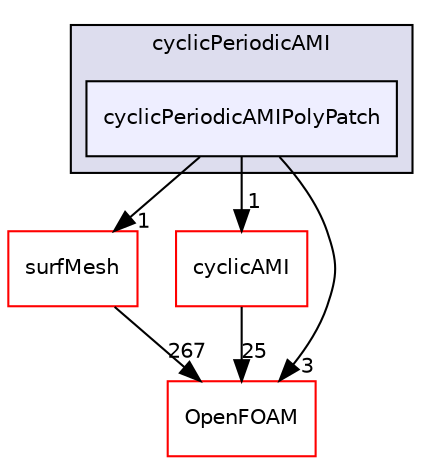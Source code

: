 digraph "src/meshTools/AMIInterpolation/patches/cyclicPeriodicAMI/cyclicPeriodicAMIPolyPatch" {
  bgcolor=transparent;
  compound=true
  node [ fontsize="10", fontname="Helvetica"];
  edge [ labelfontsize="10", labelfontname="Helvetica"];
  subgraph clusterdir_d0cabc02d0aba85747502d3d40c03977 {
    graph [ bgcolor="#ddddee", pencolor="black", label="cyclicPeriodicAMI" fontname="Helvetica", fontsize="10", URL="dir_d0cabc02d0aba85747502d3d40c03977.html"]
  dir_fae61ceac54725e73ce39e051013d10f [shape=box, label="cyclicPeriodicAMIPolyPatch", style="filled", fillcolor="#eeeeff", pencolor="black", URL="dir_fae61ceac54725e73ce39e051013d10f.html"];
  }
  dir_0a88fe22feb23ce5f078a04a1df67721 [shape=box label="surfMesh" color="red" URL="dir_0a88fe22feb23ce5f078a04a1df67721.html"];
  dir_cd74d29a05e94118a5acdbfd55a576bf [shape=box label="cyclicAMI" color="red" URL="dir_cd74d29a05e94118a5acdbfd55a576bf.html"];
  dir_c5473ff19b20e6ec4dfe5c310b3778a8 [shape=box label="OpenFOAM" color="red" URL="dir_c5473ff19b20e6ec4dfe5c310b3778a8.html"];
  dir_0a88fe22feb23ce5f078a04a1df67721->dir_c5473ff19b20e6ec4dfe5c310b3778a8 [headlabel="267", labeldistance=1.5 headhref="dir_003623_002151.html"];
  dir_fae61ceac54725e73ce39e051013d10f->dir_0a88fe22feb23ce5f078a04a1df67721 [headlabel="1", labeldistance=1.5 headhref="dir_001983_003623.html"];
  dir_fae61ceac54725e73ce39e051013d10f->dir_cd74d29a05e94118a5acdbfd55a576bf [headlabel="1", labeldistance=1.5 headhref="dir_001983_001977.html"];
  dir_fae61ceac54725e73ce39e051013d10f->dir_c5473ff19b20e6ec4dfe5c310b3778a8 [headlabel="3", labeldistance=1.5 headhref="dir_001983_002151.html"];
  dir_cd74d29a05e94118a5acdbfd55a576bf->dir_c5473ff19b20e6ec4dfe5c310b3778a8 [headlabel="25", labeldistance=1.5 headhref="dir_001977_002151.html"];
}
